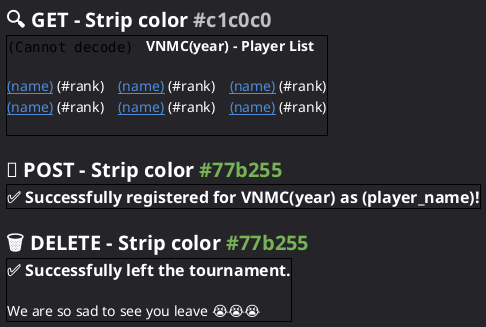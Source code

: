 @startsalt player
	<style>
		saltDiagram {
			BackgroundColor #242429
		}
	</style>
	{
		= <color:#ffffff>🔍 GET - Strip color <color:#c1c0c0><size:16>#c1c0c0
		{+
			<img:../logo.png>    <b><color:#ffffff><size:14>VNMC(year) - Player List
			.
			<color:#ffffff><size:14><color:#4c8cda>__(name)__ <color:#ffffff>(#rank)    <color:#4c8cda>__(name)__ <color:#ffffff>(#rank)    <color:#4c8cda>__(name)__ <color:#ffffff>(#rank)
			<color:#ffffff><size:14><color:#4c8cda>__(name)__ <color:#ffffff>(#rank)    <color:#4c8cda>__(name)__ <color:#ffffff>(#rank)    <color:#4c8cda>__(name)__ <color:#ffffff>(#rank)
			/' rest of players '/ .
		}
		.
		= <color:#ffffff>📄 POST - Strip color <color:#77b255><size:16>#77b255
		{+
			<b><color:#ffffff><size:16>✅ Successfully registered for VNMC(year) as (player_name)!
		}
		.
		= <color:#ffffff>🗑️ DELETE - Strip color <color:#77b255><size:16>#77b255
		{+
			<b><color:#ffffff><size:16>✅ Successfully left the tournament.
			.
			<color:#ffffff><size:14>We are so sad to see you leave 😭😭😭
		}
	}
@endsalt